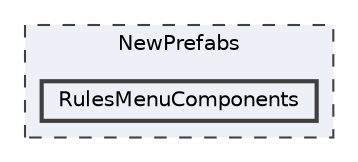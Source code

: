digraph "C:/Users/alexh/OneDrive/Desktop/Programming/Work Repo/blob-arena-client/Assets/Bloberts/NewPrefabs/RulesMenuComponents"
{
 // LATEX_PDF_SIZE
  bgcolor="transparent";
  edge [fontname=Helvetica,fontsize=10,labelfontname=Helvetica,labelfontsize=10];
  node [fontname=Helvetica,fontsize=10,shape=box,height=0.2,width=0.4];
  compound=true
  subgraph clusterdir_162e2fedb63688a4aacdb4995cd2fe0d {
    graph [ bgcolor="#edf0f7", pencolor="grey25", label="NewPrefabs", fontname=Helvetica,fontsize=10 style="filled,dashed", URL="dir_162e2fedb63688a4aacdb4995cd2fe0d.html",tooltip=""]
  dir_d486581b3cb6ceddf71fb2f9cb05dc1a [label="RulesMenuComponents", fillcolor="#edf0f7", color="grey25", style="filled,bold", URL="dir_d486581b3cb6ceddf71fb2f9cb05dc1a.html",tooltip=""];
  }
}
